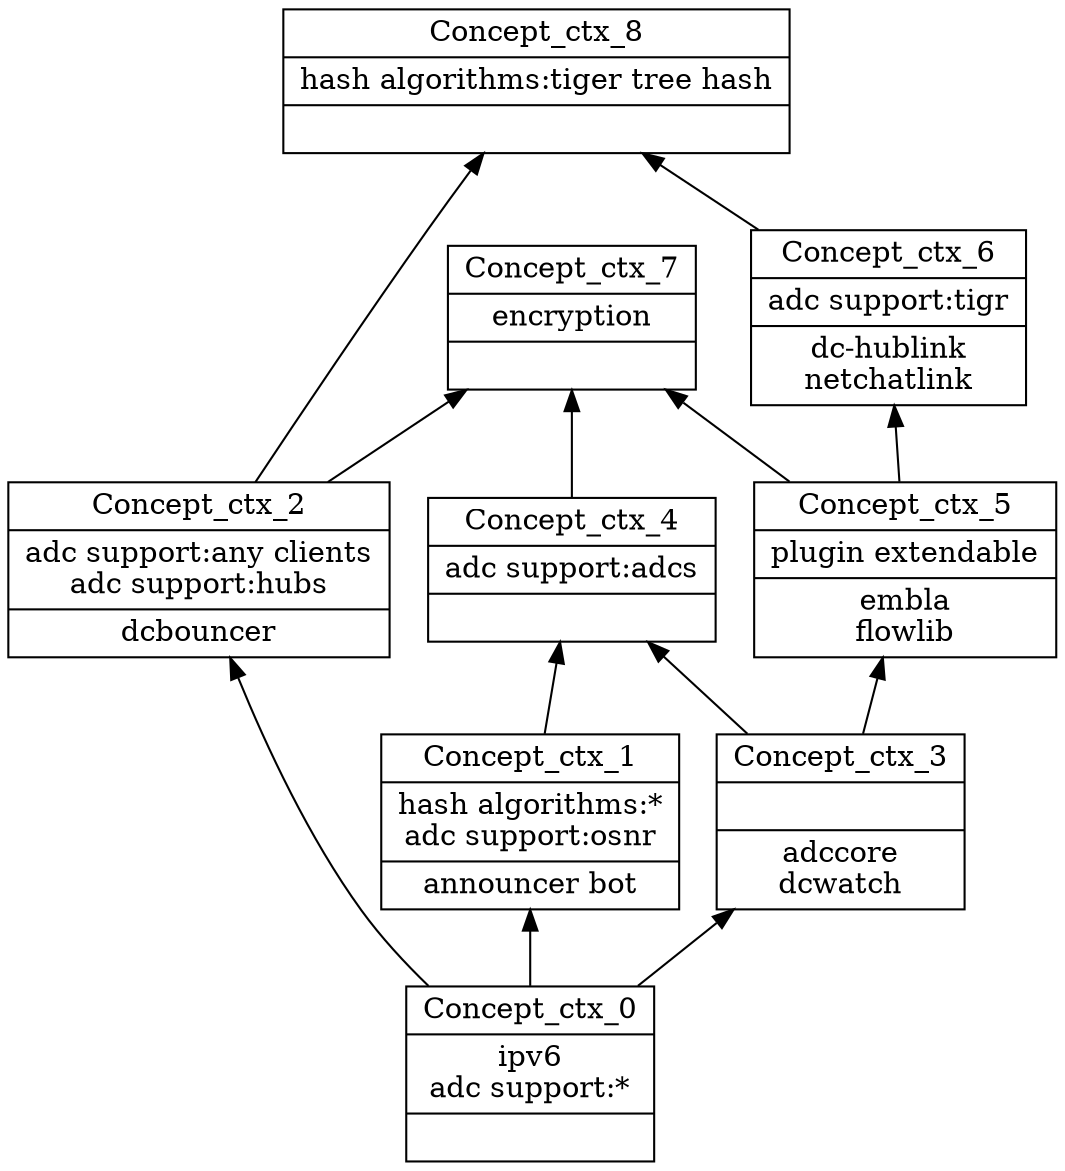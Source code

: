 digraph G { 
	rankdir=BT;
subgraph ctx { 
label="ctx";
1 [shape=record,label="{Concept_ctx_0|ipv6\nadc support:*\n|}"];
2 [shape=record,label="{Concept_ctx_1|hash algorithms:*\nadc support:osnr\n|announcer bot\n}"];
3 [shape=record,label="{Concept_ctx_2|adc support:any clients\nadc support:hubs\n|dcbouncer\n}"];
4 [shape=record,label="{Concept_ctx_3||adccore\ndcwatch\n}"];
5 [shape=record,label="{Concept_ctx_4|adc support:adcs\n|}"];
6 [shape=record,label="{Concept_ctx_5|plugin extendable\n|embla\nflowlib\n}"];
7 [shape=record,label="{Concept_ctx_7|encryption\n|}"];
8 [shape=record,label="{Concept_ctx_6|adc support:tigr\n|dc-hublink\nnetchatlink\n}"];
9 [shape=record,label="{Concept_ctx_8|hash algorithms:tiger tree hash\n|}"];
	1 -> 2
	1 -> 3
	1 -> 4
	4 -> 5
	2 -> 5
	4 -> 6
	6 -> 7
	5 -> 7
	3 -> 7
	6 -> 8
	8 -> 9
	3 -> 9
}
}